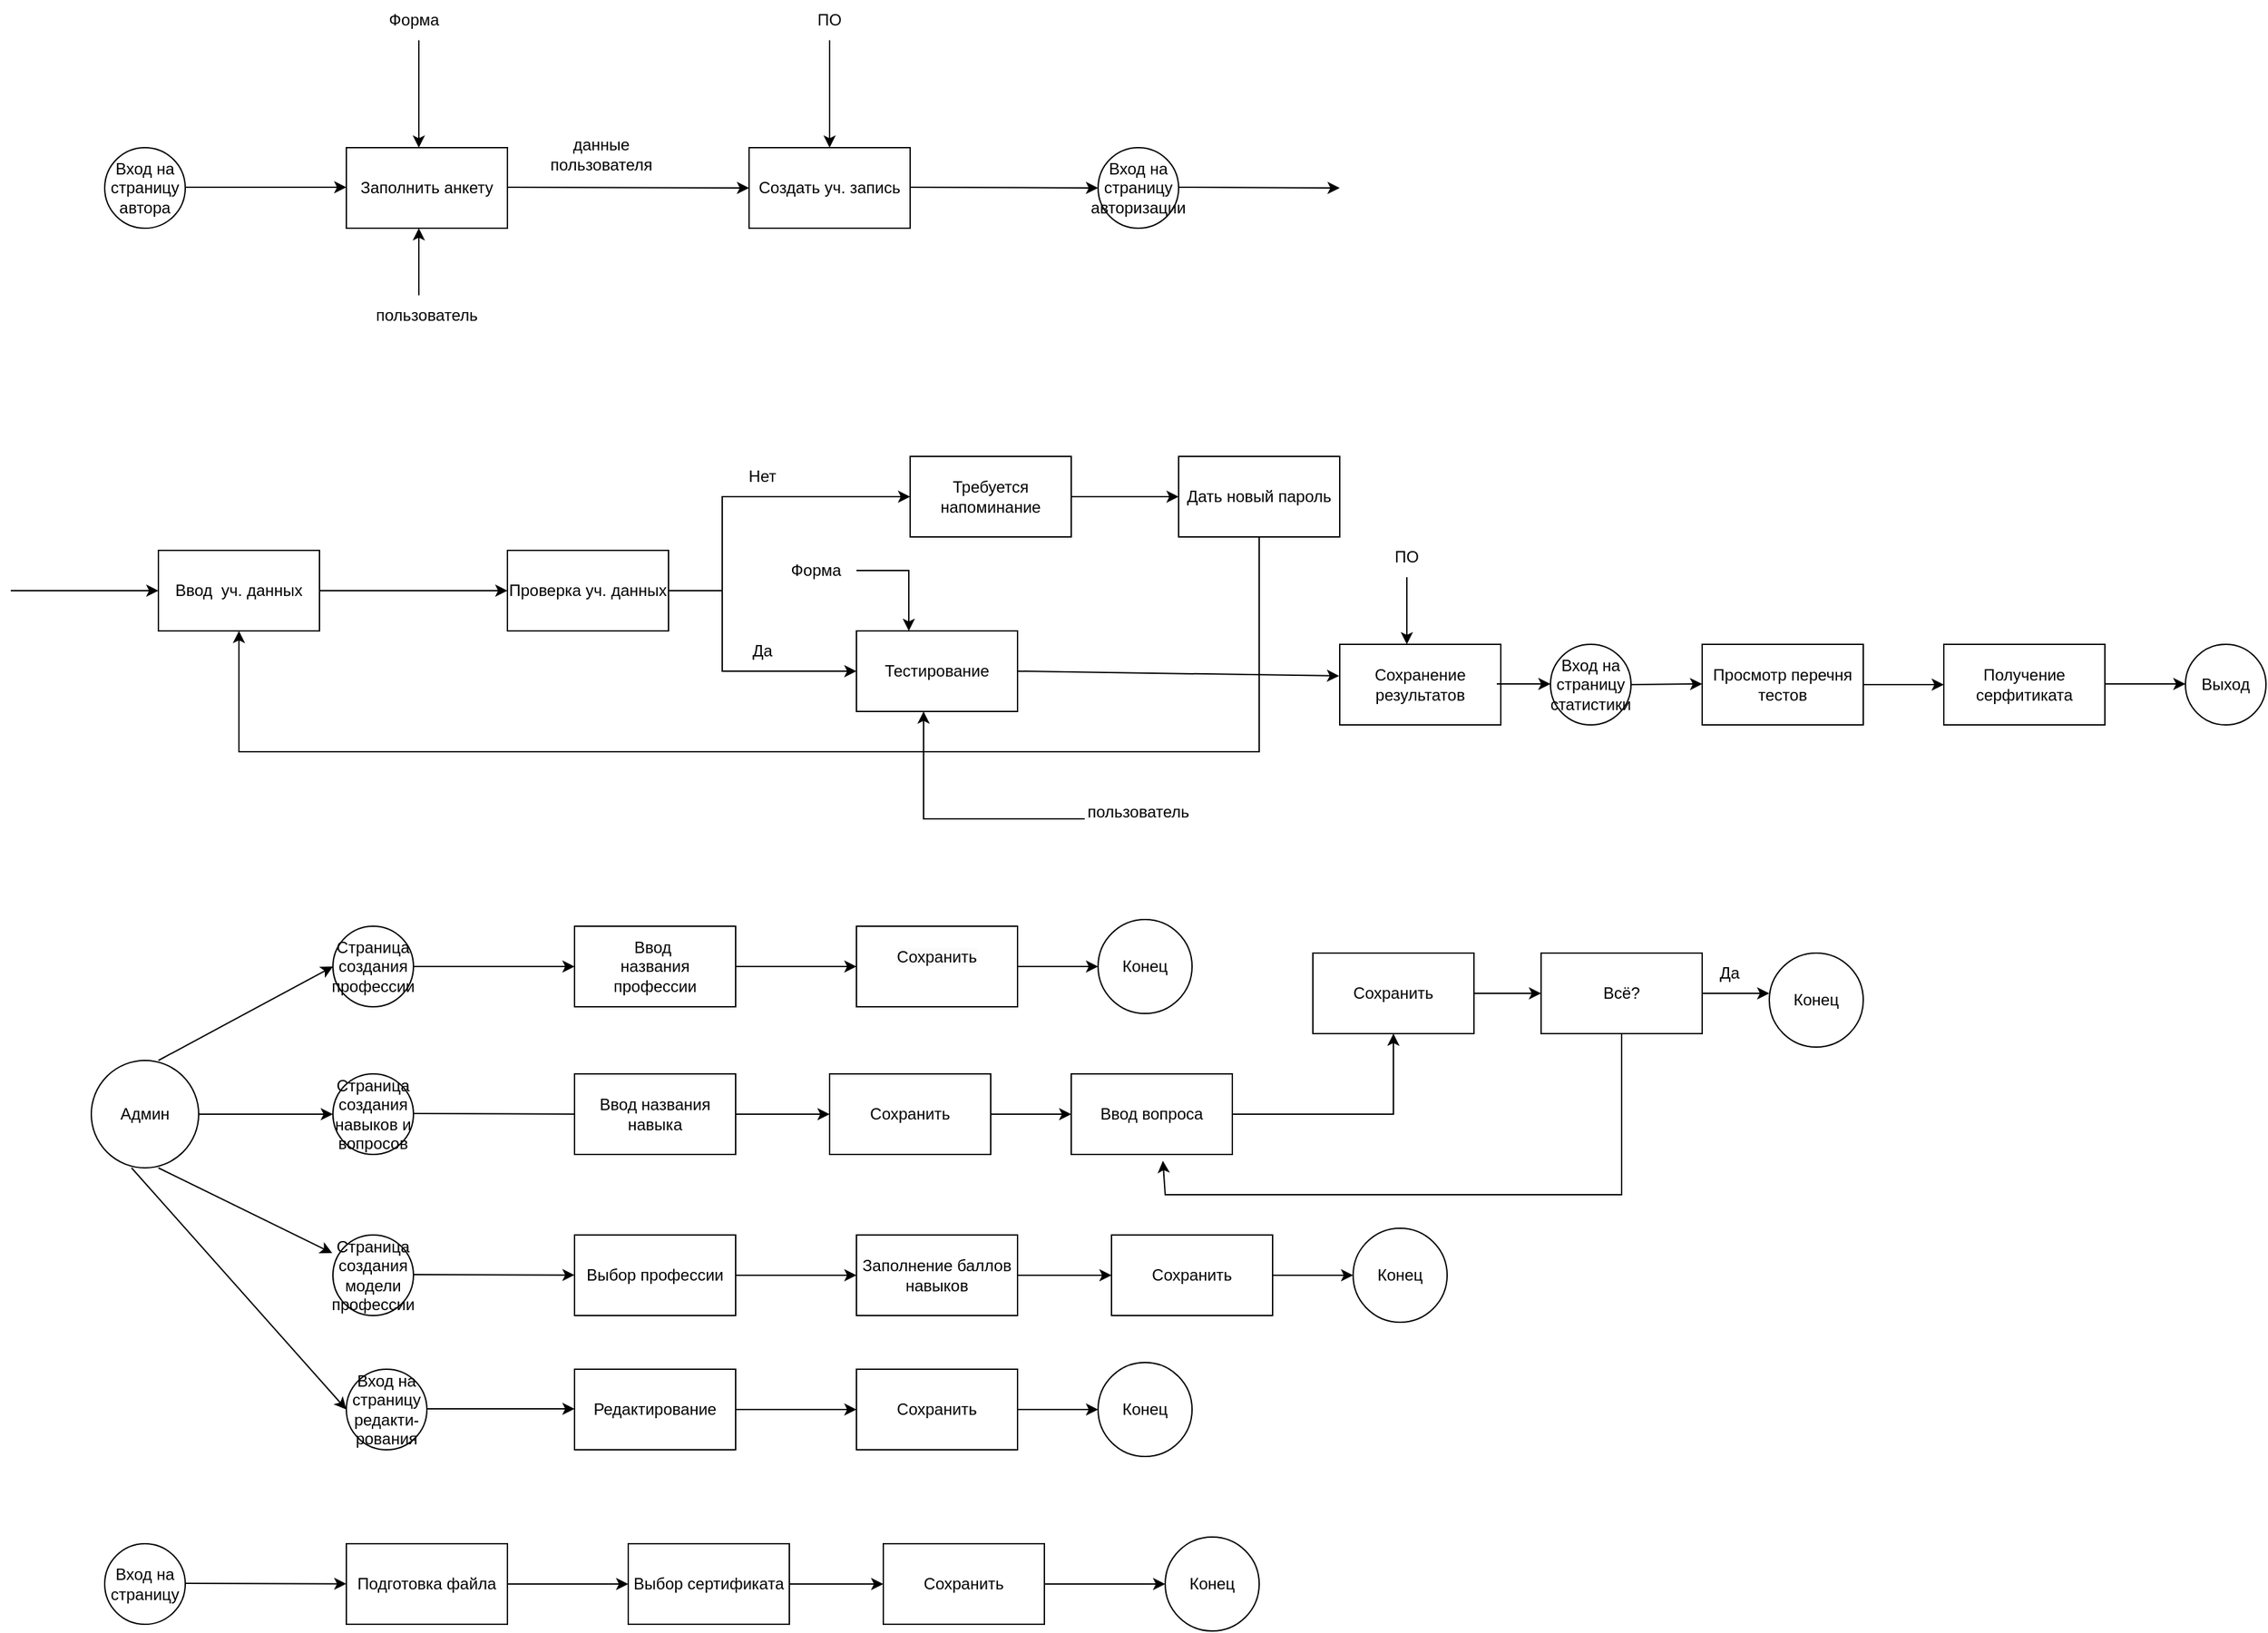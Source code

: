 <mxfile version="21.8.0" type="device">
  <diagram name="Page-1" id="c7558073-3199-34d8-9f00-42111426c3f3">
    <mxGraphModel dx="3566" dy="1031" grid="1" gridSize="10" guides="1" tooltips="1" connect="1" arrows="1" fold="1" page="1" pageScale="1" pageWidth="826" pageHeight="1169" background="none" math="0" shadow="0">
      <root>
        <mxCell id="0" />
        <mxCell id="1" parent="0" />
        <mxCell id="9Z1iMj3iR68H2QyPOMwT-97" value="Вход на страницу авторизации" style="ellipse;whiteSpace=wrap;html=1;aspect=fixed;" vertex="1" parent="1">
          <mxGeometry x="-810" y="140" width="60" height="60" as="geometry" />
        </mxCell>
        <mxCell id="9Z1iMj3iR68H2QyPOMwT-98" value="Ввод&amp;nbsp; уч. данных" style="rounded=0;whiteSpace=wrap;html=1;" vertex="1" parent="1">
          <mxGeometry x="-1510" y="440" width="120" height="60" as="geometry" />
        </mxCell>
        <mxCell id="9Z1iMj3iR68H2QyPOMwT-99" value="" style="endArrow=classic;html=1;rounded=0;" edge="1" parent="1">
          <mxGeometry width="50" height="50" relative="1" as="geometry">
            <mxPoint x="-750" y="169.5" as="sourcePoint" />
            <mxPoint x="-630" y="170" as="targetPoint" />
          </mxGeometry>
        </mxCell>
        <mxCell id="9Z1iMj3iR68H2QyPOMwT-100" value="" style="endArrow=classic;html=1;rounded=0;entryX=0;entryY=0.5;entryDx=0;entryDy=0;exitX=1;exitY=0.5;exitDx=0;exitDy=0;" edge="1" parent="1" source="9Z1iMj3iR68H2QyPOMwT-98" target="9Z1iMj3iR68H2QyPOMwT-101">
          <mxGeometry width="50" height="50" relative="1" as="geometry">
            <mxPoint x="-1380" y="470" as="sourcePoint" />
            <mxPoint x="-1260" y="470" as="targetPoint" />
          </mxGeometry>
        </mxCell>
        <mxCell id="9Z1iMj3iR68H2QyPOMwT-101" value="Проверка уч. данных" style="rounded=0;whiteSpace=wrap;html=1;" vertex="1" parent="1">
          <mxGeometry x="-1250" y="440" width="120" height="60" as="geometry" />
        </mxCell>
        <mxCell id="9Z1iMj3iR68H2QyPOMwT-102" value="Требуется напоминание" style="rounded=0;whiteSpace=wrap;html=1;" vertex="1" parent="1">
          <mxGeometry x="-950" y="370" width="120" height="60" as="geometry" />
        </mxCell>
        <mxCell id="9Z1iMj3iR68H2QyPOMwT-103" value="" style="endArrow=classic;html=1;rounded=0;exitX=1;exitY=0.5;exitDx=0;exitDy=0;entryX=0;entryY=0.5;entryDx=0;entryDy=0;" edge="1" parent="1" source="9Z1iMj3iR68H2QyPOMwT-101" target="9Z1iMj3iR68H2QyPOMwT-102">
          <mxGeometry width="50" height="50" relative="1" as="geometry">
            <mxPoint x="-1040" y="680" as="sourcePoint" />
            <mxPoint x="-960" y="390" as="targetPoint" />
            <Array as="points">
              <mxPoint x="-1090" y="470" />
              <mxPoint x="-1090" y="400" />
            </Array>
          </mxGeometry>
        </mxCell>
        <mxCell id="9Z1iMj3iR68H2QyPOMwT-107" value="Тестирование" style="rounded=0;whiteSpace=wrap;html=1;" vertex="1" parent="1">
          <mxGeometry x="-990" y="500" width="120" height="60" as="geometry" />
        </mxCell>
        <mxCell id="9Z1iMj3iR68H2QyPOMwT-108" value="Дать новый пароль" style="rounded=0;whiteSpace=wrap;html=1;" vertex="1" parent="1">
          <mxGeometry x="-750" y="370" width="120" height="60" as="geometry" />
        </mxCell>
        <mxCell id="9Z1iMj3iR68H2QyPOMwT-109" value="" style="endArrow=classic;html=1;rounded=0;entryX=0;entryY=0.5;entryDx=0;entryDy=0;exitX=1;exitY=0.5;exitDx=0;exitDy=0;" edge="1" parent="1" source="9Z1iMj3iR68H2QyPOMwT-102" target="9Z1iMj3iR68H2QyPOMwT-108">
          <mxGeometry width="50" height="50" relative="1" as="geometry">
            <mxPoint x="-810" y="410" as="sourcePoint" />
            <mxPoint x="-810" y="490" as="targetPoint" />
          </mxGeometry>
        </mxCell>
        <mxCell id="9Z1iMj3iR68H2QyPOMwT-112" value="Сохранение результатов" style="rounded=0;whiteSpace=wrap;html=1;" vertex="1" parent="1">
          <mxGeometry x="-630" y="510" width="120" height="60" as="geometry" />
        </mxCell>
        <mxCell id="9Z1iMj3iR68H2QyPOMwT-114" value="Создать уч. запись" style="rounded=0;whiteSpace=wrap;html=1;" vertex="1" parent="1">
          <mxGeometry x="-1070" y="140" width="120" height="60" as="geometry" />
        </mxCell>
        <mxCell id="9Z1iMj3iR68H2QyPOMwT-115" value="" style="endArrow=classic;html=1;rounded=0;entryX=0;entryY=0.5;entryDx=0;entryDy=0;" edge="1" parent="1" target="9Z1iMj3iR68H2QyPOMwT-114">
          <mxGeometry width="50" height="50" relative="1" as="geometry">
            <mxPoint x="-1250" y="169.5" as="sourcePoint" />
            <mxPoint x="-1020" y="217.732" as="targetPoint" />
          </mxGeometry>
        </mxCell>
        <mxCell id="9Z1iMj3iR68H2QyPOMwT-117" value="Заполнить анкету" style="rounded=0;whiteSpace=wrap;html=1;" vertex="1" parent="1">
          <mxGeometry x="-1370" y="140" width="120" height="60" as="geometry" />
        </mxCell>
        <mxCell id="9Z1iMj3iR68H2QyPOMwT-118" value="" style="endArrow=classic;html=1;rounded=0;" edge="1" parent="1">
          <mxGeometry width="50" height="50" relative="1" as="geometry">
            <mxPoint x="-1490" y="169.5" as="sourcePoint" />
            <mxPoint x="-1370" y="169.5" as="targetPoint" />
          </mxGeometry>
        </mxCell>
        <mxCell id="9Z1iMj3iR68H2QyPOMwT-120" value="" style="endArrow=classic;html=1;rounded=0;" edge="1" parent="1">
          <mxGeometry width="50" height="50" relative="1" as="geometry">
            <mxPoint x="-950" y="169.5" as="sourcePoint" />
            <mxPoint x="-810" y="170" as="targetPoint" />
          </mxGeometry>
        </mxCell>
        <mxCell id="9Z1iMj3iR68H2QyPOMwT-121" value="" style="endArrow=classic;html=1;rounded=0;exitX=1;exitY=0.5;exitDx=0;exitDy=0;" edge="1" parent="1" source="9Z1iMj3iR68H2QyPOMwT-145">
          <mxGeometry width="50" height="50" relative="1" as="geometry">
            <mxPoint x="-951" y="430" as="sourcePoint" />
            <mxPoint x="-951" y="500" as="targetPoint" />
            <Array as="points">
              <mxPoint x="-951" y="455" />
            </Array>
          </mxGeometry>
        </mxCell>
        <mxCell id="9Z1iMj3iR68H2QyPOMwT-122" value="Вход на страницу статистики" style="ellipse;whiteSpace=wrap;html=1;aspect=fixed;" vertex="1" parent="1">
          <mxGeometry x="-473" y="510" width="60" height="60" as="geometry" />
        </mxCell>
        <mxCell id="9Z1iMj3iR68H2QyPOMwT-124" value="Вход на страницу автора" style="ellipse;whiteSpace=wrap;html=1;aspect=fixed;" vertex="1" parent="1">
          <mxGeometry x="-1550" y="140" width="60" height="60" as="geometry" />
        </mxCell>
        <mxCell id="9Z1iMj3iR68H2QyPOMwT-125" value="" style="endArrow=classic;html=1;rounded=0;entryX=0;entryY=0.5;entryDx=0;entryDy=0;" edge="1" parent="1" target="9Z1iMj3iR68H2QyPOMwT-128">
          <mxGeometry width="50" height="50" relative="1" as="geometry">
            <mxPoint x="-240" y="540" as="sourcePoint" />
            <mxPoint x="-187" y="539.5" as="targetPoint" />
          </mxGeometry>
        </mxCell>
        <mxCell id="9Z1iMj3iR68H2QyPOMwT-126" value="Просмотр перечня тестов" style="rounded=0;whiteSpace=wrap;html=1;" vertex="1" parent="1">
          <mxGeometry x="-360" y="510" width="120" height="60" as="geometry" />
        </mxCell>
        <mxCell id="9Z1iMj3iR68H2QyPOMwT-127" value="" style="endArrow=classic;html=1;rounded=0;" edge="1" parent="1">
          <mxGeometry width="50" height="50" relative="1" as="geometry">
            <mxPoint x="-513" y="539.5" as="sourcePoint" />
            <mxPoint x="-473" y="539.5" as="targetPoint" />
            <Array as="points" />
          </mxGeometry>
        </mxCell>
        <mxCell id="9Z1iMj3iR68H2QyPOMwT-128" value="Получение серфитиката" style="rounded=0;whiteSpace=wrap;html=1;" vertex="1" parent="1">
          <mxGeometry x="-180" y="510" width="120" height="60" as="geometry" />
        </mxCell>
        <mxCell id="9Z1iMj3iR68H2QyPOMwT-129" value="" style="endArrow=classic;html=1;rounded=0;" edge="1" parent="1">
          <mxGeometry width="50" height="50" relative="1" as="geometry">
            <mxPoint x="-413" y="540" as="sourcePoint" />
            <mxPoint x="-360" y="539.5" as="targetPoint" />
          </mxGeometry>
        </mxCell>
        <mxCell id="9Z1iMj3iR68H2QyPOMwT-130" value="Выход" style="ellipse;whiteSpace=wrap;html=1;aspect=fixed;" vertex="1" parent="1">
          <mxGeometry y="510" width="60" height="60" as="geometry" />
        </mxCell>
        <mxCell id="9Z1iMj3iR68H2QyPOMwT-132" value="" style="endArrow=classic;html=1;rounded=0;" edge="1" parent="1">
          <mxGeometry width="50" height="50" relative="1" as="geometry">
            <mxPoint x="-1316" y="60" as="sourcePoint" />
            <mxPoint x="-1316" y="140" as="targetPoint" />
          </mxGeometry>
        </mxCell>
        <mxCell id="9Z1iMj3iR68H2QyPOMwT-133" value="Форма" style="text;html=1;align=center;verticalAlign=middle;resizable=0;points=[];autosize=1;strokeColor=none;fillColor=none;" vertex="1" parent="1">
          <mxGeometry x="-1350" y="30" width="60" height="30" as="geometry" />
        </mxCell>
        <mxCell id="9Z1iMj3iR68H2QyPOMwT-135" value="пользователь" style="text;html=1;strokeColor=none;fillColor=none;align=center;verticalAlign=middle;whiteSpace=wrap;rounded=0;" vertex="1" parent="1">
          <mxGeometry x="-1340" y="250" width="60" height="30" as="geometry" />
        </mxCell>
        <mxCell id="9Z1iMj3iR68H2QyPOMwT-137" value="" style="endArrow=classic;html=1;rounded=0;" edge="1" parent="1">
          <mxGeometry width="50" height="50" relative="1" as="geometry">
            <mxPoint x="-1316" y="250" as="sourcePoint" />
            <mxPoint x="-1316" y="200" as="targetPoint" />
          </mxGeometry>
        </mxCell>
        <mxCell id="9Z1iMj3iR68H2QyPOMwT-138" value="данные пользователя" style="text;html=1;strokeColor=none;fillColor=none;align=center;verticalAlign=middle;whiteSpace=wrap;rounded=0;" vertex="1" parent="1">
          <mxGeometry x="-1210" y="130" width="60" height="30" as="geometry" />
        </mxCell>
        <mxCell id="9Z1iMj3iR68H2QyPOMwT-139" value="" style="endArrow=classic;html=1;rounded=0;entryX=0.5;entryY=0;entryDx=0;entryDy=0;exitX=0.5;exitY=1;exitDx=0;exitDy=0;" edge="1" parent="1" source="9Z1iMj3iR68H2QyPOMwT-140" target="9Z1iMj3iR68H2QyPOMwT-114">
          <mxGeometry width="50" height="50" relative="1" as="geometry">
            <mxPoint x="-1010" y="270" as="sourcePoint" />
            <mxPoint x="-630" y="390" as="targetPoint" />
          </mxGeometry>
        </mxCell>
        <mxCell id="9Z1iMj3iR68H2QyPOMwT-140" value="ПО" style="text;html=1;strokeColor=none;fillColor=none;align=center;verticalAlign=middle;whiteSpace=wrap;rounded=0;" vertex="1" parent="1">
          <mxGeometry x="-1040" y="30" width="60" height="30" as="geometry" />
        </mxCell>
        <mxCell id="9Z1iMj3iR68H2QyPOMwT-142" value="Нет" style="text;html=1;strokeColor=none;fillColor=none;align=center;verticalAlign=middle;whiteSpace=wrap;rounded=0;" vertex="1" parent="1">
          <mxGeometry x="-1090" y="370" width="60" height="30" as="geometry" />
        </mxCell>
        <mxCell id="9Z1iMj3iR68H2QyPOMwT-143" value="Да" style="text;html=1;strokeColor=none;fillColor=none;align=center;verticalAlign=middle;whiteSpace=wrap;rounded=0;" vertex="1" parent="1">
          <mxGeometry x="-1090" y="500" width="60" height="30" as="geometry" />
        </mxCell>
        <mxCell id="9Z1iMj3iR68H2QyPOMwT-145" value="Форма" style="text;html=1;strokeColor=none;fillColor=none;align=center;verticalAlign=middle;whiteSpace=wrap;rounded=0;" vertex="1" parent="1">
          <mxGeometry x="-1050" y="440" width="60" height="30" as="geometry" />
        </mxCell>
        <mxCell id="9Z1iMj3iR68H2QyPOMwT-147" value="" style="endArrow=classic;html=1;rounded=0;" edge="1" parent="1">
          <mxGeometry width="50" height="50" relative="1" as="geometry">
            <mxPoint x="-820" y="640" as="sourcePoint" />
            <mxPoint x="-940" y="560" as="targetPoint" />
            <Array as="points">
              <mxPoint x="-940" y="640" />
            </Array>
          </mxGeometry>
        </mxCell>
        <mxCell id="9Z1iMj3iR68H2QyPOMwT-148" value="пользователь" style="text;html=1;strokeColor=none;fillColor=none;align=center;verticalAlign=middle;whiteSpace=wrap;rounded=0;" vertex="1" parent="1">
          <mxGeometry x="-815" y="620" width="70" height="30" as="geometry" />
        </mxCell>
        <mxCell id="9Z1iMj3iR68H2QyPOMwT-149" value="ПО" style="text;html=1;strokeColor=none;fillColor=none;align=center;verticalAlign=middle;whiteSpace=wrap;rounded=0;" vertex="1" parent="1">
          <mxGeometry x="-610" y="430" width="60" height="30" as="geometry" />
        </mxCell>
        <mxCell id="9Z1iMj3iR68H2QyPOMwT-152" value="" style="endArrow=classic;html=1;rounded=0;exitX=1;exitY=0.5;exitDx=0;exitDy=0;" edge="1" parent="1" source="9Z1iMj3iR68H2QyPOMwT-101" target="9Z1iMj3iR68H2QyPOMwT-107">
          <mxGeometry width="50" height="50" relative="1" as="geometry">
            <mxPoint x="-1610" y="560" as="sourcePoint" />
            <mxPoint x="-1080" y="550" as="targetPoint" />
            <Array as="points">
              <mxPoint x="-1090" y="470" />
              <mxPoint x="-1090" y="530" />
            </Array>
          </mxGeometry>
        </mxCell>
        <mxCell id="9Z1iMj3iR68H2QyPOMwT-153" value="" style="endArrow=classic;html=1;rounded=0;exitX=0.5;exitY=1;exitDx=0;exitDy=0;entryX=0.5;entryY=1;entryDx=0;entryDy=0;" edge="1" parent="1" target="9Z1iMj3iR68H2QyPOMwT-98">
          <mxGeometry width="50" height="50" relative="1" as="geometry">
            <mxPoint x="-690" y="430" as="sourcePoint" />
            <mxPoint x="-1209.24" y="502.28" as="targetPoint" />
            <Array as="points">
              <mxPoint x="-690" y="590" />
              <mxPoint x="-1450" y="590" />
            </Array>
          </mxGeometry>
        </mxCell>
        <mxCell id="9Z1iMj3iR68H2QyPOMwT-154" value="&amp;nbsp;" style="text;html=1;align=center;verticalAlign=middle;resizable=0;points=[];autosize=1;strokeColor=none;fillColor=none;" vertex="1" parent="1">
          <mxGeometry x="-345" y="678" width="30" height="30" as="geometry" />
        </mxCell>
        <mxCell id="9Z1iMj3iR68H2QyPOMwT-155" value="" style="endArrow=classic;html=1;rounded=0;" edge="1" parent="1">
          <mxGeometry width="50" height="50" relative="1" as="geometry">
            <mxPoint x="-1620" y="470" as="sourcePoint" />
            <mxPoint x="-1510" y="470" as="targetPoint" />
          </mxGeometry>
        </mxCell>
        <mxCell id="9Z1iMj3iR68H2QyPOMwT-156" value="" style="endArrow=classic;html=1;rounded=0;entryX=-0.004;entryY=0.392;entryDx=0;entryDy=0;entryPerimeter=0;" edge="1" parent="1" target="9Z1iMj3iR68H2QyPOMwT-112">
          <mxGeometry width="50" height="50" relative="1" as="geometry">
            <mxPoint x="-870" y="530" as="sourcePoint" />
            <mxPoint x="-770" y="530" as="targetPoint" />
          </mxGeometry>
        </mxCell>
        <mxCell id="9Z1iMj3iR68H2QyPOMwT-160" value="" style="endArrow=classic;html=1;rounded=0;" edge="1" parent="1">
          <mxGeometry width="50" height="50" relative="1" as="geometry">
            <mxPoint x="-580" y="460" as="sourcePoint" />
            <mxPoint x="-580" y="510" as="targetPoint" />
          </mxGeometry>
        </mxCell>
        <mxCell id="9Z1iMj3iR68H2QyPOMwT-161" value="" style="endArrow=classic;html=1;rounded=0;" edge="1" parent="1">
          <mxGeometry width="50" height="50" relative="1" as="geometry">
            <mxPoint x="-60" y="539.5" as="sourcePoint" />
            <mxPoint y="539.5" as="targetPoint" />
          </mxGeometry>
        </mxCell>
        <mxCell id="9Z1iMj3iR68H2QyPOMwT-169" value="" style="edgeStyle=orthogonalEdgeStyle;rounded=0;orthogonalLoop=1;jettySize=auto;html=1;" edge="1" parent="1" source="9Z1iMj3iR68H2QyPOMwT-162" target="9Z1iMj3iR68H2QyPOMwT-164">
          <mxGeometry relative="1" as="geometry" />
        </mxCell>
        <mxCell id="9Z1iMj3iR68H2QyPOMwT-162" value="Админ" style="ellipse;whiteSpace=wrap;html=1;aspect=fixed;" vertex="1" parent="1">
          <mxGeometry x="-1560" y="820" width="80" height="80" as="geometry" />
        </mxCell>
        <mxCell id="9Z1iMj3iR68H2QyPOMwT-163" value="Страница создания модели профессии" style="ellipse;whiteSpace=wrap;html=1;aspect=fixed;" vertex="1" parent="1">
          <mxGeometry x="-1380" y="950" width="60" height="60" as="geometry" />
        </mxCell>
        <mxCell id="9Z1iMj3iR68H2QyPOMwT-164" value="Страница&lt;br&gt;создания навыков и вопросов" style="ellipse;whiteSpace=wrap;html=1;aspect=fixed;" vertex="1" parent="1">
          <mxGeometry x="-1380" y="830" width="60" height="60" as="geometry" />
        </mxCell>
        <mxCell id="9Z1iMj3iR68H2QyPOMwT-165" value="Страница создания профессии" style="ellipse;whiteSpace=wrap;html=1;aspect=fixed;" vertex="1" parent="1">
          <mxGeometry x="-1380" y="720" width="60" height="60" as="geometry" />
        </mxCell>
        <mxCell id="9Z1iMj3iR68H2QyPOMwT-167" value="" style="endArrow=classic;html=1;rounded=0;entryX=-0.008;entryY=0.225;entryDx=0;entryDy=0;entryPerimeter=0;" edge="1" parent="1" target="9Z1iMj3iR68H2QyPOMwT-163">
          <mxGeometry width="50" height="50" relative="1" as="geometry">
            <mxPoint x="-1510" y="900" as="sourcePoint" />
            <mxPoint x="-1430" y="950" as="targetPoint" />
          </mxGeometry>
        </mxCell>
        <mxCell id="9Z1iMj3iR68H2QyPOMwT-171" value="" style="endArrow=classic;html=1;rounded=0;entryX=0;entryY=0.5;entryDx=0;entryDy=0;" edge="1" parent="1" target="9Z1iMj3iR68H2QyPOMwT-165">
          <mxGeometry width="50" height="50" relative="1" as="geometry">
            <mxPoint x="-1510" y="820" as="sourcePoint" />
            <mxPoint x="-1460" y="770" as="targetPoint" />
          </mxGeometry>
        </mxCell>
        <mxCell id="9Z1iMj3iR68H2QyPOMwT-172" value="Ввод&amp;nbsp;&lt;br style=&quot;border-color: var(--border-color);&quot;&gt;названия&lt;br style=&quot;border-color: var(--border-color);&quot;&gt;профессии" style="rounded=0;whiteSpace=wrap;html=1;" vertex="1" parent="1">
          <mxGeometry x="-1200" y="720" width="120" height="60" as="geometry" />
        </mxCell>
        <mxCell id="9Z1iMj3iR68H2QyPOMwT-173" value="" style="endArrow=classic;html=1;rounded=0;entryX=0;entryY=0.5;entryDx=0;entryDy=0;" edge="1" parent="1" target="9Z1iMj3iR68H2QyPOMwT-172">
          <mxGeometry width="50" height="50" relative="1" as="geometry">
            <mxPoint x="-1320" y="750" as="sourcePoint" />
            <mxPoint x="-1270" y="700" as="targetPoint" />
          </mxGeometry>
        </mxCell>
        <mxCell id="9Z1iMj3iR68H2QyPOMwT-174" value="" style="endArrow=classic;html=1;rounded=0;" edge="1" parent="1">
          <mxGeometry width="50" height="50" relative="1" as="geometry">
            <mxPoint x="-1320" y="859.5" as="sourcePoint" />
            <mxPoint x="-1180" y="860" as="targetPoint" />
          </mxGeometry>
        </mxCell>
        <mxCell id="9Z1iMj3iR68H2QyPOMwT-175" value="Ввод названия навыка" style="rounded=0;whiteSpace=wrap;html=1;" vertex="1" parent="1">
          <mxGeometry x="-1200" y="830" width="120" height="60" as="geometry" />
        </mxCell>
        <mxCell id="9Z1iMj3iR68H2QyPOMwT-176" value="" style="endArrow=classic;html=1;rounded=0;" edge="1" parent="1" target="9Z1iMj3iR68H2QyPOMwT-177">
          <mxGeometry width="50" height="50" relative="1" as="geometry">
            <mxPoint x="-1320" y="979.5" as="sourcePoint" />
            <mxPoint x="-1180" y="979.5" as="targetPoint" />
          </mxGeometry>
        </mxCell>
        <mxCell id="9Z1iMj3iR68H2QyPOMwT-177" value="Выбор профессии" style="rounded=0;whiteSpace=wrap;html=1;" vertex="1" parent="1">
          <mxGeometry x="-1200" y="950" width="120" height="60" as="geometry" />
        </mxCell>
        <mxCell id="9Z1iMj3iR68H2QyPOMwT-179" value="Вход на страницу&lt;br&gt;редакти-рования" style="ellipse;whiteSpace=wrap;html=1;aspect=fixed;" vertex="1" parent="1">
          <mxGeometry x="-1370" y="1050" width="60" height="60" as="geometry" />
        </mxCell>
        <mxCell id="9Z1iMj3iR68H2QyPOMwT-180" value="" style="endArrow=classic;html=1;rounded=0;entryX=0;entryY=0.5;entryDx=0;entryDy=0;" edge="1" parent="1" target="9Z1iMj3iR68H2QyPOMwT-179">
          <mxGeometry width="50" height="50" relative="1" as="geometry">
            <mxPoint x="-1530" y="900" as="sourcePoint" />
            <mxPoint x="-1480" y="850" as="targetPoint" />
          </mxGeometry>
        </mxCell>
        <mxCell id="9Z1iMj3iR68H2QyPOMwT-182" value="Редактирование" style="rounded=0;whiteSpace=wrap;html=1;" vertex="1" parent="1">
          <mxGeometry x="-1200" y="1050" width="120" height="60" as="geometry" />
        </mxCell>
        <mxCell id="9Z1iMj3iR68H2QyPOMwT-184" value="" style="endArrow=classic;html=1;rounded=0;" edge="1" parent="1">
          <mxGeometry width="50" height="50" relative="1" as="geometry">
            <mxPoint x="-1310" y="1079.5" as="sourcePoint" />
            <mxPoint x="-1200" y="1079.5" as="targetPoint" />
          </mxGeometry>
        </mxCell>
        <mxCell id="9Z1iMj3iR68H2QyPOMwT-185" value="Сохранить" style="rounded=0;whiteSpace=wrap;html=1;" vertex="1" parent="1">
          <mxGeometry x="-800" y="950" width="120" height="60" as="geometry" />
        </mxCell>
        <mxCell id="9Z1iMj3iR68H2QyPOMwT-186" value="Сохранить" style="rounded=0;whiteSpace=wrap;html=1;" vertex="1" parent="1">
          <mxGeometry x="-990" y="1050" width="120" height="60" as="geometry" />
        </mxCell>
        <mxCell id="9Z1iMj3iR68H2QyPOMwT-187" value="Заполнение баллов навыков" style="rounded=0;whiteSpace=wrap;html=1;" vertex="1" parent="1">
          <mxGeometry x="-990" y="950" width="120" height="60" as="geometry" />
        </mxCell>
        <mxCell id="9Z1iMj3iR68H2QyPOMwT-189" value="&#xa;&lt;span style=&quot;color: rgb(0, 0, 0); font-family: Helvetica; font-size: 12px; font-style: normal; font-variant-ligatures: normal; font-variant-caps: normal; font-weight: 400; letter-spacing: normal; orphans: 2; text-align: center; text-indent: 0px; text-transform: none; widows: 2; word-spacing: 0px; -webkit-text-stroke-width: 0px; background-color: rgb(251, 251, 251); text-decoration-thickness: initial; text-decoration-style: initial; text-decoration-color: initial; float: none; display: inline !important;&quot;&gt;Сохранить&lt;/span&gt;&#xa;&#xa;" style="rounded=0;whiteSpace=wrap;html=1;" vertex="1" parent="1">
          <mxGeometry x="-990" y="720" width="120" height="60" as="geometry" />
        </mxCell>
        <mxCell id="9Z1iMj3iR68H2QyPOMwT-190" value="" style="endArrow=classic;html=1;rounded=0;entryX=0;entryY=0.5;entryDx=0;entryDy=0;" edge="1" parent="1" target="9Z1iMj3iR68H2QyPOMwT-189">
          <mxGeometry width="50" height="50" relative="1" as="geometry">
            <mxPoint x="-1080" y="750" as="sourcePoint" />
            <mxPoint x="-1030" y="700" as="targetPoint" />
          </mxGeometry>
        </mxCell>
        <mxCell id="9Z1iMj3iR68H2QyPOMwT-191" value="" style="endArrow=classic;html=1;rounded=0;entryX=0;entryY=0.5;entryDx=0;entryDy=0;" edge="1" parent="1" target="9Z1iMj3iR68H2QyPOMwT-186">
          <mxGeometry width="50" height="50" relative="1" as="geometry">
            <mxPoint x="-1080" y="1080" as="sourcePoint" />
            <mxPoint x="-1030" y="1030" as="targetPoint" />
          </mxGeometry>
        </mxCell>
        <mxCell id="9Z1iMj3iR68H2QyPOMwT-193" value="" style="endArrow=classic;html=1;rounded=0;entryX=0;entryY=0.5;entryDx=0;entryDy=0;" edge="1" parent="1" target="9Z1iMj3iR68H2QyPOMwT-187">
          <mxGeometry width="50" height="50" relative="1" as="geometry">
            <mxPoint x="-1080" y="980" as="sourcePoint" />
            <mxPoint x="-1030" y="930" as="targetPoint" />
          </mxGeometry>
        </mxCell>
        <mxCell id="9Z1iMj3iR68H2QyPOMwT-194" value="" style="endArrow=classic;html=1;rounded=0;" edge="1" parent="1">
          <mxGeometry width="50" height="50" relative="1" as="geometry">
            <mxPoint x="-1080" y="860" as="sourcePoint" />
            <mxPoint x="-1010" y="860" as="targetPoint" />
          </mxGeometry>
        </mxCell>
        <mxCell id="9Z1iMj3iR68H2QyPOMwT-195" value="" style="endArrow=classic;html=1;rounded=0;exitX=1;exitY=0.5;exitDx=0;exitDy=0;entryX=0;entryY=0.5;entryDx=0;entryDy=0;" edge="1" parent="1" source="9Z1iMj3iR68H2QyPOMwT-187" target="9Z1iMj3iR68H2QyPOMwT-185">
          <mxGeometry width="50" height="50" relative="1" as="geometry">
            <mxPoint x="-820" y="1010" as="sourcePoint" />
            <mxPoint x="-770" y="960" as="targetPoint" />
          </mxGeometry>
        </mxCell>
        <mxCell id="9Z1iMj3iR68H2QyPOMwT-196" value="" style="endArrow=classic;html=1;rounded=0;" edge="1" parent="1">
          <mxGeometry width="50" height="50" relative="1" as="geometry">
            <mxPoint x="-710" y="860" as="sourcePoint" />
            <mxPoint x="-590" y="800" as="targetPoint" />
            <Array as="points">
              <mxPoint x="-660" y="860" />
              <mxPoint x="-590" y="860" />
            </Array>
          </mxGeometry>
        </mxCell>
        <mxCell id="9Z1iMj3iR68H2QyPOMwT-197" value="Сохранить" style="rounded=0;whiteSpace=wrap;html=1;" vertex="1" parent="1">
          <mxGeometry x="-1010" y="830" width="120" height="60" as="geometry" />
        </mxCell>
        <mxCell id="9Z1iMj3iR68H2QyPOMwT-199" value="" style="endArrow=classic;html=1;rounded=0;" edge="1" parent="1">
          <mxGeometry width="50" height="50" relative="1" as="geometry">
            <mxPoint x="-890" y="860" as="sourcePoint" />
            <mxPoint x="-830" y="860" as="targetPoint" />
          </mxGeometry>
        </mxCell>
        <mxCell id="9Z1iMj3iR68H2QyPOMwT-200" value="Ввод вопроса" style="rounded=0;whiteSpace=wrap;html=1;" vertex="1" parent="1">
          <mxGeometry x="-830" y="830" width="120" height="60" as="geometry" />
        </mxCell>
        <mxCell id="9Z1iMj3iR68H2QyPOMwT-201" value="Сохранить" style="rounded=0;whiteSpace=wrap;html=1;" vertex="1" parent="1">
          <mxGeometry x="-650" y="740" width="120" height="60" as="geometry" />
        </mxCell>
        <mxCell id="9Z1iMj3iR68H2QyPOMwT-202" value="" style="endArrow=classic;html=1;rounded=0;" edge="1" parent="1">
          <mxGeometry width="50" height="50" relative="1" as="geometry">
            <mxPoint x="-530" y="770" as="sourcePoint" />
            <mxPoint x="-530" y="770" as="targetPoint" />
          </mxGeometry>
        </mxCell>
        <mxCell id="9Z1iMj3iR68H2QyPOMwT-204" value="Всё?" style="rounded=0;whiteSpace=wrap;html=1;" vertex="1" parent="1">
          <mxGeometry x="-480" y="740" width="120" height="60" as="geometry" />
        </mxCell>
        <mxCell id="9Z1iMj3iR68H2QyPOMwT-205" value="" style="endArrow=classic;html=1;rounded=0;entryX=0;entryY=0.5;entryDx=0;entryDy=0;exitX=1;exitY=0.5;exitDx=0;exitDy=0;" edge="1" parent="1" source="9Z1iMj3iR68H2QyPOMwT-201" target="9Z1iMj3iR68H2QyPOMwT-204">
          <mxGeometry width="50" height="50" relative="1" as="geometry">
            <mxPoint x="-530" y="775" as="sourcePoint" />
            <mxPoint x="-480" y="725" as="targetPoint" />
          </mxGeometry>
        </mxCell>
        <mxCell id="9Z1iMj3iR68H2QyPOMwT-206" value="" style="endArrow=classic;html=1;rounded=0;" edge="1" parent="1">
          <mxGeometry width="50" height="50" relative="1" as="geometry">
            <mxPoint x="-360" y="770" as="sourcePoint" />
            <mxPoint x="-310" y="770" as="targetPoint" />
          </mxGeometry>
        </mxCell>
        <mxCell id="9Z1iMj3iR68H2QyPOMwT-207" value="Да" style="text;html=1;align=center;verticalAlign=middle;resizable=0;points=[];autosize=1;strokeColor=none;fillColor=none;" vertex="1" parent="1">
          <mxGeometry x="-360" y="740" width="40" height="30" as="geometry" />
        </mxCell>
        <mxCell id="9Z1iMj3iR68H2QyPOMwT-208" value="" style="endArrow=classic;html=1;rounded=0;entryX=0.569;entryY=1.079;entryDx=0;entryDy=0;entryPerimeter=0;" edge="1" parent="1" target="9Z1iMj3iR68H2QyPOMwT-200">
          <mxGeometry width="50" height="50" relative="1" as="geometry">
            <mxPoint x="-420" y="800" as="sourcePoint" />
            <mxPoint x="-650" y="890" as="targetPoint" />
            <Array as="points">
              <mxPoint x="-420" y="920" />
              <mxPoint x="-760" y="920" />
            </Array>
          </mxGeometry>
        </mxCell>
        <mxCell id="9Z1iMj3iR68H2QyPOMwT-209" value="Вход на страницу" style="ellipse;whiteSpace=wrap;html=1;aspect=fixed;" vertex="1" parent="1">
          <mxGeometry x="-1550" y="1180" width="60" height="60" as="geometry" />
        </mxCell>
        <mxCell id="9Z1iMj3iR68H2QyPOMwT-210" value="" style="endArrow=classic;html=1;rounded=0;" edge="1" parent="1" target="9Z1iMj3iR68H2QyPOMwT-211">
          <mxGeometry width="50" height="50" relative="1" as="geometry">
            <mxPoint x="-1490" y="1209.5" as="sourcePoint" />
            <mxPoint x="-1350" y="1209.5" as="targetPoint" />
          </mxGeometry>
        </mxCell>
        <mxCell id="9Z1iMj3iR68H2QyPOMwT-211" value="Подготовка файла" style="rounded=0;whiteSpace=wrap;html=1;" vertex="1" parent="1">
          <mxGeometry x="-1370" y="1180" width="120" height="60" as="geometry" />
        </mxCell>
        <mxCell id="9Z1iMj3iR68H2QyPOMwT-212" value="Сохранить" style="rounded=0;whiteSpace=wrap;html=1;" vertex="1" parent="1">
          <mxGeometry x="-970" y="1180" width="120" height="60" as="geometry" />
        </mxCell>
        <mxCell id="9Z1iMj3iR68H2QyPOMwT-213" value="Выбор сертификата" style="rounded=0;whiteSpace=wrap;html=1;" vertex="1" parent="1">
          <mxGeometry x="-1160" y="1180" width="120" height="60" as="geometry" />
        </mxCell>
        <mxCell id="9Z1iMj3iR68H2QyPOMwT-214" value="" style="endArrow=classic;html=1;rounded=0;entryX=0;entryY=0.5;entryDx=0;entryDy=0;" edge="1" parent="1" target="9Z1iMj3iR68H2QyPOMwT-213">
          <mxGeometry width="50" height="50" relative="1" as="geometry">
            <mxPoint x="-1250" y="1210" as="sourcePoint" />
            <mxPoint x="-1200" y="1160" as="targetPoint" />
          </mxGeometry>
        </mxCell>
        <mxCell id="9Z1iMj3iR68H2QyPOMwT-215" value="" style="endArrow=classic;html=1;rounded=0;exitX=1;exitY=0.5;exitDx=0;exitDy=0;entryX=0;entryY=0.5;entryDx=0;entryDy=0;" edge="1" parent="1" source="9Z1iMj3iR68H2QyPOMwT-213" target="9Z1iMj3iR68H2QyPOMwT-212">
          <mxGeometry width="50" height="50" relative="1" as="geometry">
            <mxPoint x="-990" y="1240" as="sourcePoint" />
            <mxPoint x="-940" y="1190" as="targetPoint" />
          </mxGeometry>
        </mxCell>
        <mxCell id="9Z1iMj3iR68H2QyPOMwT-216" value="" style="endArrow=classic;html=1;rounded=0;exitX=1;exitY=0.5;exitDx=0;exitDy=0;" edge="1" parent="1" source="9Z1iMj3iR68H2QyPOMwT-212" target="9Z1iMj3iR68H2QyPOMwT-217">
          <mxGeometry width="50" height="50" relative="1" as="geometry">
            <mxPoint x="-820" y="1010" as="sourcePoint" />
            <mxPoint x="-760" y="1210" as="targetPoint" />
          </mxGeometry>
        </mxCell>
        <mxCell id="9Z1iMj3iR68H2QyPOMwT-217" value="Конец" style="ellipse;whiteSpace=wrap;html=1;aspect=fixed;" vertex="1" parent="1">
          <mxGeometry x="-760" y="1175" width="70" height="70" as="geometry" />
        </mxCell>
        <mxCell id="9Z1iMj3iR68H2QyPOMwT-225" value="" style="endArrow=classic;html=1;rounded=0;exitX=1;exitY=0.5;exitDx=0;exitDy=0;" edge="1" parent="1" target="9Z1iMj3iR68H2QyPOMwT-226">
          <mxGeometry width="50" height="50" relative="1" as="geometry">
            <mxPoint x="-870" y="1080" as="sourcePoint" />
            <mxPoint x="-780" y="1080" as="targetPoint" />
          </mxGeometry>
        </mxCell>
        <mxCell id="9Z1iMj3iR68H2QyPOMwT-226" value="Конец" style="ellipse;whiteSpace=wrap;html=1;aspect=fixed;" vertex="1" parent="1">
          <mxGeometry x="-810" y="1045" width="70" height="70" as="geometry" />
        </mxCell>
        <mxCell id="9Z1iMj3iR68H2QyPOMwT-227" value="" style="endArrow=classic;html=1;rounded=0;exitX=1;exitY=0.5;exitDx=0;exitDy=0;" edge="1" parent="1" target="9Z1iMj3iR68H2QyPOMwT-228">
          <mxGeometry width="50" height="50" relative="1" as="geometry">
            <mxPoint x="-680" y="980" as="sourcePoint" />
            <mxPoint x="-590" y="980" as="targetPoint" />
          </mxGeometry>
        </mxCell>
        <mxCell id="9Z1iMj3iR68H2QyPOMwT-228" value="Конец" style="ellipse;whiteSpace=wrap;html=1;aspect=fixed;" vertex="1" parent="1">
          <mxGeometry x="-620" y="945" width="70" height="70" as="geometry" />
        </mxCell>
        <mxCell id="9Z1iMj3iR68H2QyPOMwT-229" value="" style="endArrow=classic;html=1;rounded=0;exitX=1;exitY=0.5;exitDx=0;exitDy=0;" edge="1" parent="1" target="9Z1iMj3iR68H2QyPOMwT-230">
          <mxGeometry width="50" height="50" relative="1" as="geometry">
            <mxPoint x="-870" y="750" as="sourcePoint" />
            <mxPoint x="-780" y="750" as="targetPoint" />
          </mxGeometry>
        </mxCell>
        <mxCell id="9Z1iMj3iR68H2QyPOMwT-230" value="Конец" style="ellipse;whiteSpace=wrap;html=1;aspect=fixed;" vertex="1" parent="1">
          <mxGeometry x="-810" y="715" width="70" height="70" as="geometry" />
        </mxCell>
        <mxCell id="9Z1iMj3iR68H2QyPOMwT-231" value="Конец" style="ellipse;whiteSpace=wrap;html=1;aspect=fixed;" vertex="1" parent="1">
          <mxGeometry x="-310" y="740" width="70" height="70" as="geometry" />
        </mxCell>
      </root>
    </mxGraphModel>
  </diagram>
</mxfile>
